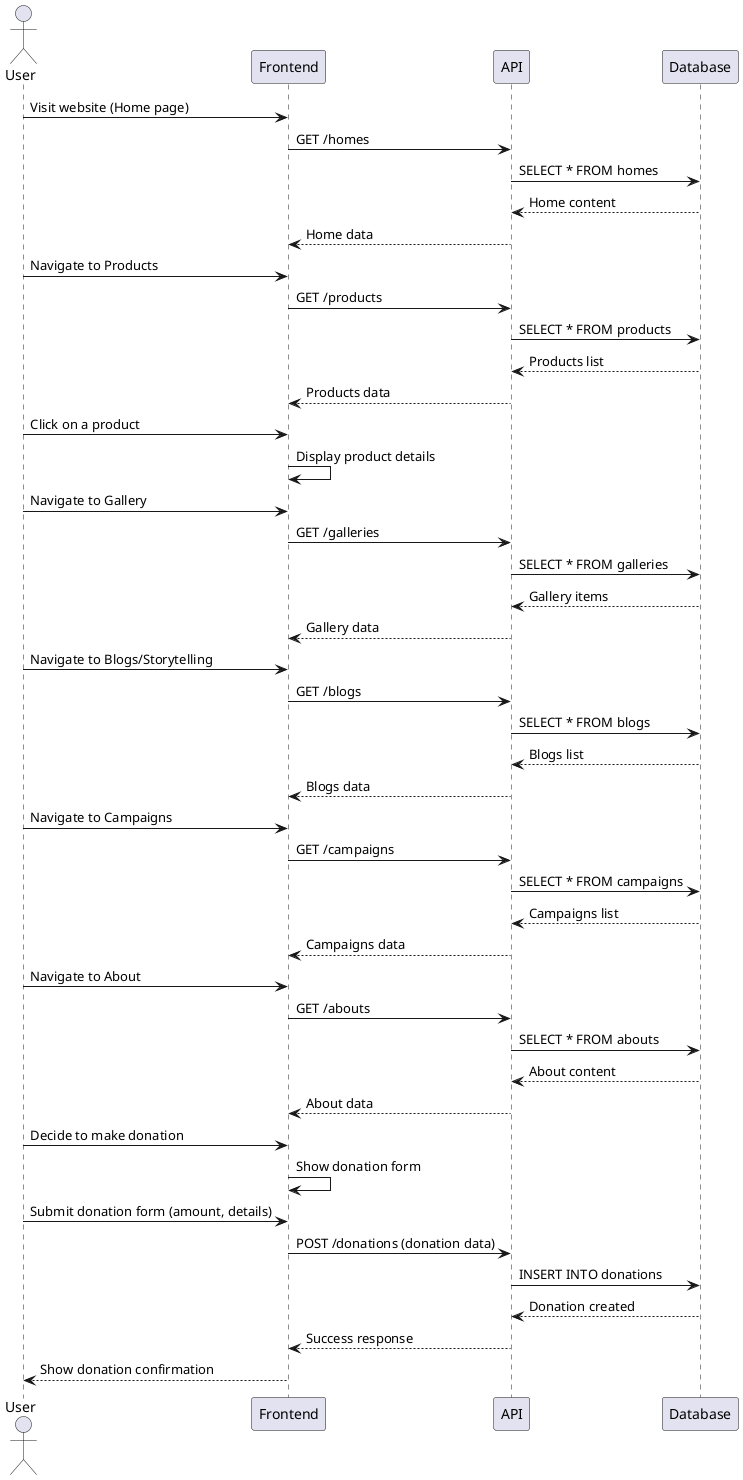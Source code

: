 @startuml Sequence Diagram - User Interaction

actor User
participant Frontend
participant API
participant Database

User -> Frontend: Visit website (Home page)
Frontend -> API: GET /homes
API -> Database: SELECT * FROM homes
Database --> API: Home content
API --> Frontend: Home data

User -> Frontend: Navigate to Products
Frontend -> API: GET /products
API -> Database: SELECT * FROM products
Database --> API: Products list
API --> Frontend: Products data

User -> Frontend: Click on a product
Frontend -> Frontend: Display product details

User -> Frontend: Navigate to Gallery
Frontend -> API: GET /galleries
API -> Database: SELECT * FROM galleries
Database --> API: Gallery items
API --> Frontend: Gallery data

User -> Frontend: Navigate to Blogs/Storytelling
Frontend -> API: GET /blogs
API -> Database: SELECT * FROM blogs
Database --> API: Blogs list
API --> Frontend: Blogs data

User -> Frontend: Navigate to Campaigns
Frontend -> API: GET /campaigns
API -> Database: SELECT * FROM campaigns
Database --> API: Campaigns list
API --> Frontend: Campaigns data

User -> Frontend: Navigate to About
Frontend -> API: GET /abouts
API -> Database: SELECT * FROM abouts
Database --> API: About content
API --> Frontend: About data

User -> Frontend: Decide to make donation
Frontend -> Frontend: Show donation form

User -> Frontend: Submit donation form (amount, details)
Frontend -> API: POST /donations (donation data)
API -> Database: INSERT INTO donations
Database --> API: Donation created
API --> Frontend: Success response

Frontend --> User: Show donation confirmation

@enduml